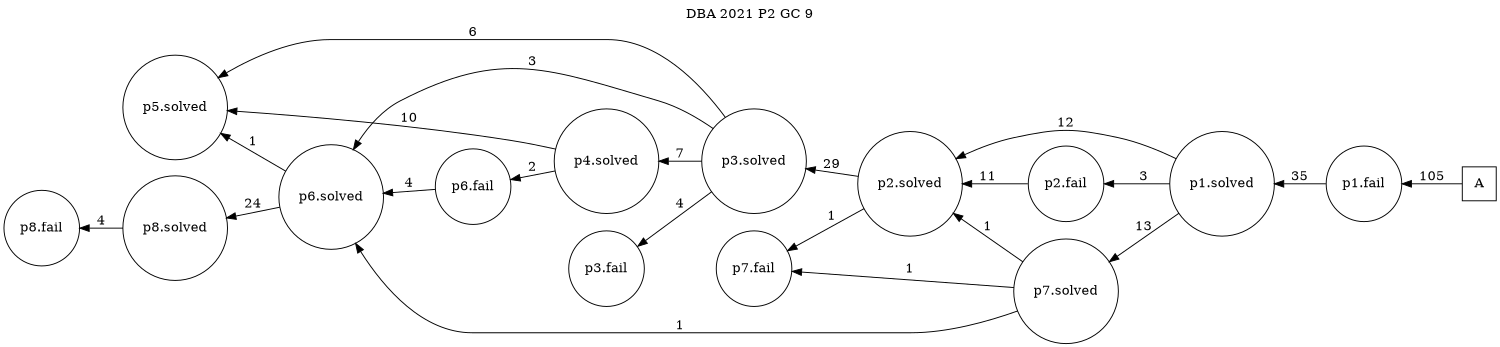digraph DBA_2021_P2_GC_9 {
labelloc="tl"
label= " DBA 2021 P2 GC 9 "
rankdir="RL";
graph [ size=" 10 , 10 !"]

"A" [shape="square" label="A"]
"p1.fail" [shape="circle" label="p1.fail"]
"p1.solved" [shape="circle" label="p1.solved"]
"p2.fail" [shape="circle" label="p2.fail"]
"p2.solved" [shape="circle" label="p2.solved"]
"p3.solved" [shape="circle" label="p3.solved"]
"p3.fail" [shape="circle" label="p3.fail"]
"p4.solved" [shape="circle" label="p4.solved"]
"p5.solved" [shape="circle" label="p5.solved"]
"p6.fail" [shape="circle" label="p6.fail"]
"p6.solved" [shape="circle" label="p6.solved"]
"p7.solved" [shape="circle" label="p7.solved"]
"p7.fail" [shape="circle" label="p7.fail"]
"p8.solved" [shape="circle" label="p8.solved"]
"p8.fail" [shape="circle" label="p8.fail"]
"A" -> "p1.fail" [ label=105]
"p1.fail" -> "p1.solved" [ label=35]
"p1.solved" -> "p2.fail" [ label=3]
"p1.solved" -> "p2.solved" [ label=12]
"p1.solved" -> "p7.solved" [ label=13]
"p2.fail" -> "p2.solved" [ label=11]
"p2.solved" -> "p3.solved" [ label=29]
"p2.solved" -> "p7.fail" [ label=1]
"p3.solved" -> "p3.fail" [ label=4]
"p3.solved" -> "p4.solved" [ label=7]
"p3.solved" -> "p5.solved" [ label=6]
"p3.solved" -> "p6.solved" [ label=3]
"p4.solved" -> "p5.solved" [ label=10]
"p4.solved" -> "p6.fail" [ label=2]
"p6.fail" -> "p6.solved" [ label=4]
"p6.solved" -> "p5.solved" [ label=1]
"p6.solved" -> "p8.solved" [ label=24]
"p7.solved" -> "p2.solved" [ label=1]
"p7.solved" -> "p6.solved" [ label=1]
"p7.solved" -> "p7.fail" [ label=1]
"p8.solved" -> "p8.fail" [ label=4]
}
